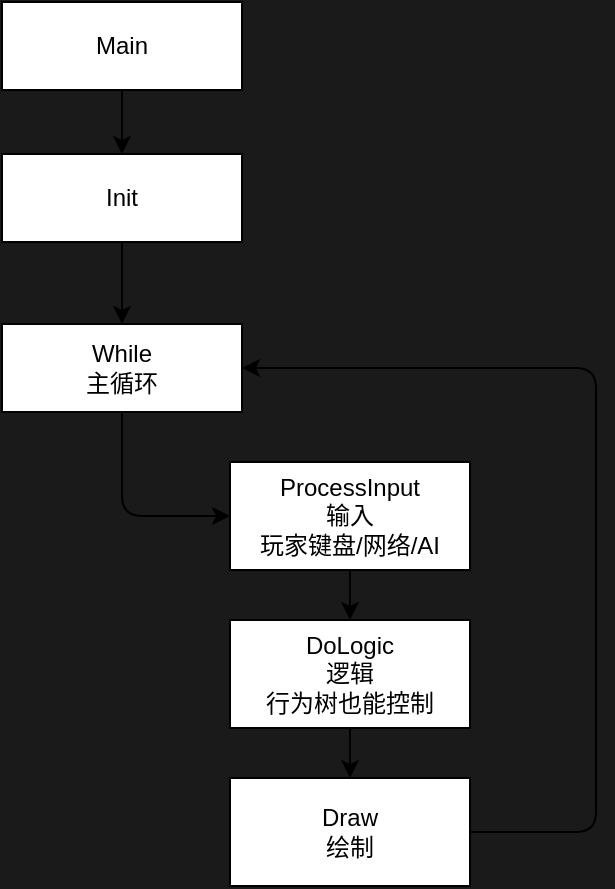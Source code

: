 <mxfile>
    <diagram id="WLtoYlGssnXfN_oFGXXJ" name="Page-1">
        <mxGraphModel dx="1071" dy="787" grid="0" gridSize="10" guides="1" tooltips="1" connect="1" arrows="1" fold="1" page="1" pageScale="1" pageWidth="850" pageHeight="1100" background="#1A1A1A" math="0" shadow="0">
            <root>
                <mxCell id="0"/>
                <mxCell id="1" parent="0"/>
                <mxCell id="12" style="edgeStyle=orthogonalEdgeStyle;html=1;exitX=0.5;exitY=1;exitDx=0;exitDy=0;entryX=0.5;entryY=0;entryDx=0;entryDy=0;" edge="1" parent="1" source="2" target="3">
                    <mxGeometry relative="1" as="geometry"/>
                </mxCell>
                <mxCell id="2" value="Main" style="rounded=0;whiteSpace=wrap;html=1;" vertex="1" parent="1">
                    <mxGeometry x="365" y="233" width="120" height="44" as="geometry"/>
                </mxCell>
                <mxCell id="13" style="edgeStyle=orthogonalEdgeStyle;html=1;exitX=0.5;exitY=1;exitDx=0;exitDy=0;entryX=0.5;entryY=0;entryDx=0;entryDy=0;" edge="1" parent="1" source="3" target="4">
                    <mxGeometry relative="1" as="geometry"/>
                </mxCell>
                <mxCell id="3" value="Init" style="rounded=0;whiteSpace=wrap;html=1;" vertex="1" parent="1">
                    <mxGeometry x="365" y="309" width="120" height="44" as="geometry"/>
                </mxCell>
                <mxCell id="6" style="edgeStyle=orthogonalEdgeStyle;html=1;exitX=0.5;exitY=1;exitDx=0;exitDy=0;entryX=0;entryY=0.5;entryDx=0;entryDy=0;" edge="1" parent="1" source="4" target="5">
                    <mxGeometry relative="1" as="geometry"/>
                </mxCell>
                <mxCell id="4" value="While&lt;br&gt;主循环" style="rounded=0;whiteSpace=wrap;html=1;" vertex="1" parent="1">
                    <mxGeometry x="365" y="394" width="120" height="44" as="geometry"/>
                </mxCell>
                <mxCell id="9" style="edgeStyle=orthogonalEdgeStyle;html=1;exitX=0.5;exitY=1;exitDx=0;exitDy=0;entryX=0.5;entryY=0;entryDx=0;entryDy=0;" edge="1" parent="1" source="5" target="7">
                    <mxGeometry relative="1" as="geometry"/>
                </mxCell>
                <mxCell id="5" value="ProcessInput&lt;br&gt;输入&lt;br&gt;玩家键盘/网络/AI" style="rounded=0;whiteSpace=wrap;html=1;" vertex="1" parent="1">
                    <mxGeometry x="479" y="463" width="120" height="54" as="geometry"/>
                </mxCell>
                <mxCell id="10" style="edgeStyle=orthogonalEdgeStyle;html=1;exitX=0.5;exitY=1;exitDx=0;exitDy=0;entryX=0.5;entryY=0;entryDx=0;entryDy=0;" edge="1" parent="1" source="7" target="8">
                    <mxGeometry relative="1" as="geometry"/>
                </mxCell>
                <mxCell id="7" value="DoLogic&lt;br&gt;逻辑&lt;br&gt;行为树也能控制" style="rounded=0;whiteSpace=wrap;html=1;" vertex="1" parent="1">
                    <mxGeometry x="479" y="542" width="120" height="54" as="geometry"/>
                </mxCell>
                <mxCell id="11" style="edgeStyle=orthogonalEdgeStyle;html=1;exitX=1;exitY=0.5;exitDx=0;exitDy=0;entryX=1;entryY=0.5;entryDx=0;entryDy=0;" edge="1" parent="1" source="8" target="4">
                    <mxGeometry relative="1" as="geometry">
                        <Array as="points">
                            <mxPoint x="662" y="648"/>
                            <mxPoint x="662" y="416"/>
                        </Array>
                    </mxGeometry>
                </mxCell>
                <mxCell id="8" value="Draw&lt;br&gt;绘制" style="rounded=0;whiteSpace=wrap;html=1;" vertex="1" parent="1">
                    <mxGeometry x="479" y="621" width="120" height="54" as="geometry"/>
                </mxCell>
            </root>
        </mxGraphModel>
    </diagram>
</mxfile>